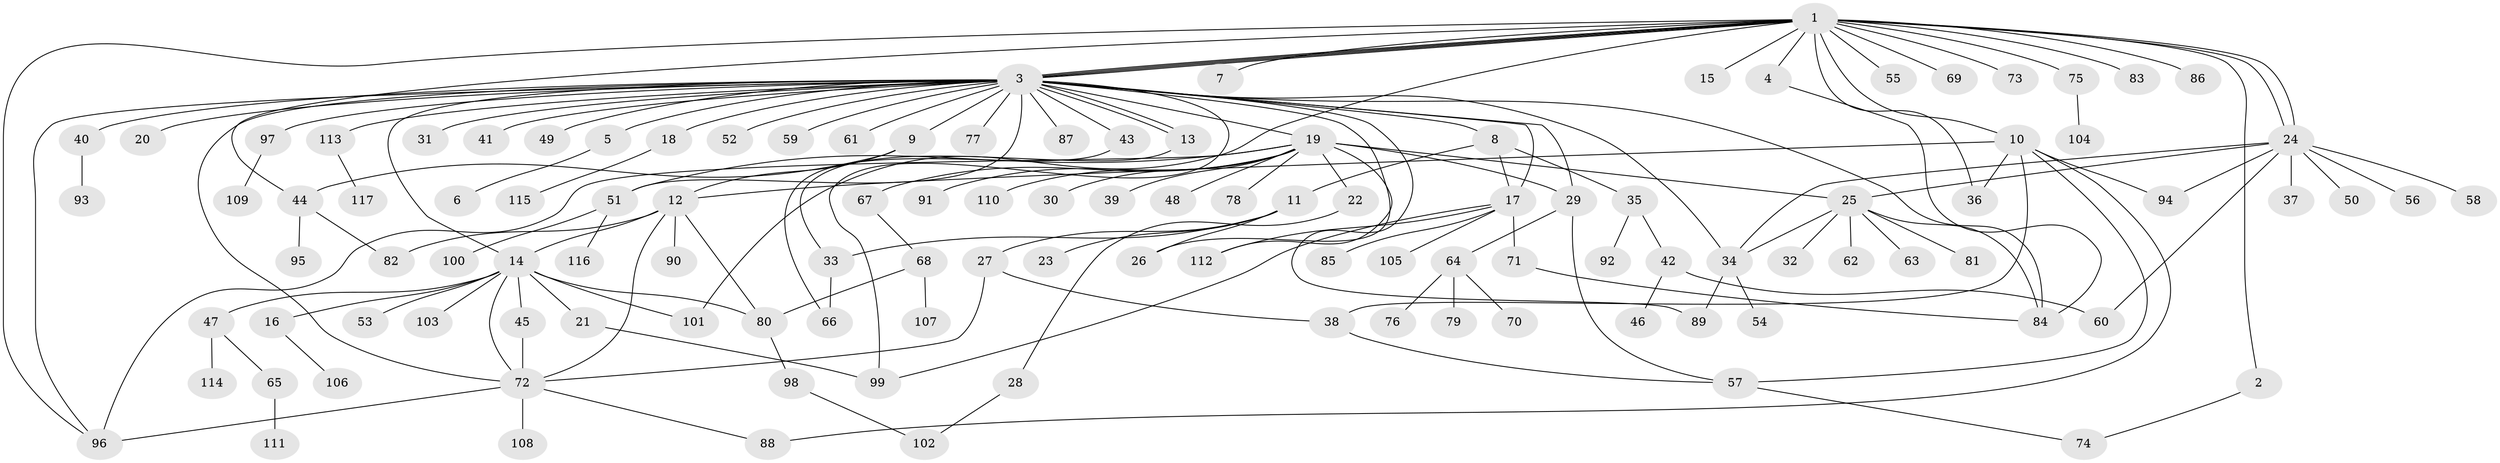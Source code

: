 // Generated by graph-tools (version 1.1) at 2025/01/03/09/25 03:01:42]
// undirected, 117 vertices, 160 edges
graph export_dot {
graph [start="1"]
  node [color=gray90,style=filled];
  1;
  2;
  3;
  4;
  5;
  6;
  7;
  8;
  9;
  10;
  11;
  12;
  13;
  14;
  15;
  16;
  17;
  18;
  19;
  20;
  21;
  22;
  23;
  24;
  25;
  26;
  27;
  28;
  29;
  30;
  31;
  32;
  33;
  34;
  35;
  36;
  37;
  38;
  39;
  40;
  41;
  42;
  43;
  44;
  45;
  46;
  47;
  48;
  49;
  50;
  51;
  52;
  53;
  54;
  55;
  56;
  57;
  58;
  59;
  60;
  61;
  62;
  63;
  64;
  65;
  66;
  67;
  68;
  69;
  70;
  71;
  72;
  73;
  74;
  75;
  76;
  77;
  78;
  79;
  80;
  81;
  82;
  83;
  84;
  85;
  86;
  87;
  88;
  89;
  90;
  91;
  92;
  93;
  94;
  95;
  96;
  97;
  98;
  99;
  100;
  101;
  102;
  103;
  104;
  105;
  106;
  107;
  108;
  109;
  110;
  111;
  112;
  113;
  114;
  115;
  116;
  117;
  1 -- 2;
  1 -- 3;
  1 -- 3;
  1 -- 3;
  1 -- 3;
  1 -- 4;
  1 -- 7;
  1 -- 10;
  1 -- 15;
  1 -- 24;
  1 -- 24;
  1 -- 36;
  1 -- 44;
  1 -- 55;
  1 -- 69;
  1 -- 73;
  1 -- 75;
  1 -- 83;
  1 -- 86;
  1 -- 96;
  1 -- 101;
  2 -- 74;
  3 -- 5;
  3 -- 8;
  3 -- 9;
  3 -- 13;
  3 -- 13;
  3 -- 14;
  3 -- 17;
  3 -- 18;
  3 -- 19;
  3 -- 20;
  3 -- 26;
  3 -- 29;
  3 -- 31;
  3 -- 34;
  3 -- 40;
  3 -- 41;
  3 -- 43;
  3 -- 49;
  3 -- 51;
  3 -- 52;
  3 -- 59;
  3 -- 61;
  3 -- 72;
  3 -- 77;
  3 -- 84;
  3 -- 87;
  3 -- 89;
  3 -- 96;
  3 -- 97;
  3 -- 99;
  3 -- 113;
  4 -- 84;
  5 -- 6;
  8 -- 11;
  8 -- 17;
  8 -- 35;
  9 -- 12;
  9 -- 44;
  10 -- 12;
  10 -- 36;
  10 -- 38;
  10 -- 57;
  10 -- 88;
  10 -- 94;
  11 -- 23;
  11 -- 26;
  11 -- 27;
  11 -- 33;
  12 -- 14;
  12 -- 72;
  12 -- 80;
  12 -- 82;
  12 -- 90;
  13 -- 33;
  14 -- 16;
  14 -- 21;
  14 -- 45;
  14 -- 47;
  14 -- 53;
  14 -- 72;
  14 -- 80;
  14 -- 101;
  14 -- 103;
  16 -- 106;
  17 -- 71;
  17 -- 85;
  17 -- 99;
  17 -- 105;
  17 -- 112;
  18 -- 115;
  19 -- 22;
  19 -- 25;
  19 -- 29;
  19 -- 30;
  19 -- 39;
  19 -- 48;
  19 -- 51;
  19 -- 67;
  19 -- 78;
  19 -- 91;
  19 -- 96;
  19 -- 110;
  19 -- 112;
  21 -- 99;
  22 -- 28;
  24 -- 25;
  24 -- 34;
  24 -- 37;
  24 -- 50;
  24 -- 56;
  24 -- 58;
  24 -- 60;
  24 -- 94;
  25 -- 32;
  25 -- 34;
  25 -- 62;
  25 -- 63;
  25 -- 81;
  25 -- 84;
  27 -- 38;
  27 -- 72;
  28 -- 102;
  29 -- 57;
  29 -- 64;
  33 -- 66;
  34 -- 54;
  34 -- 89;
  35 -- 42;
  35 -- 92;
  38 -- 57;
  40 -- 93;
  42 -- 46;
  42 -- 60;
  43 -- 66;
  44 -- 82;
  44 -- 95;
  45 -- 72;
  47 -- 65;
  47 -- 114;
  51 -- 100;
  51 -- 116;
  57 -- 74;
  64 -- 70;
  64 -- 76;
  64 -- 79;
  65 -- 111;
  67 -- 68;
  68 -- 80;
  68 -- 107;
  71 -- 84;
  72 -- 88;
  72 -- 96;
  72 -- 108;
  75 -- 104;
  80 -- 98;
  97 -- 109;
  98 -- 102;
  113 -- 117;
}
